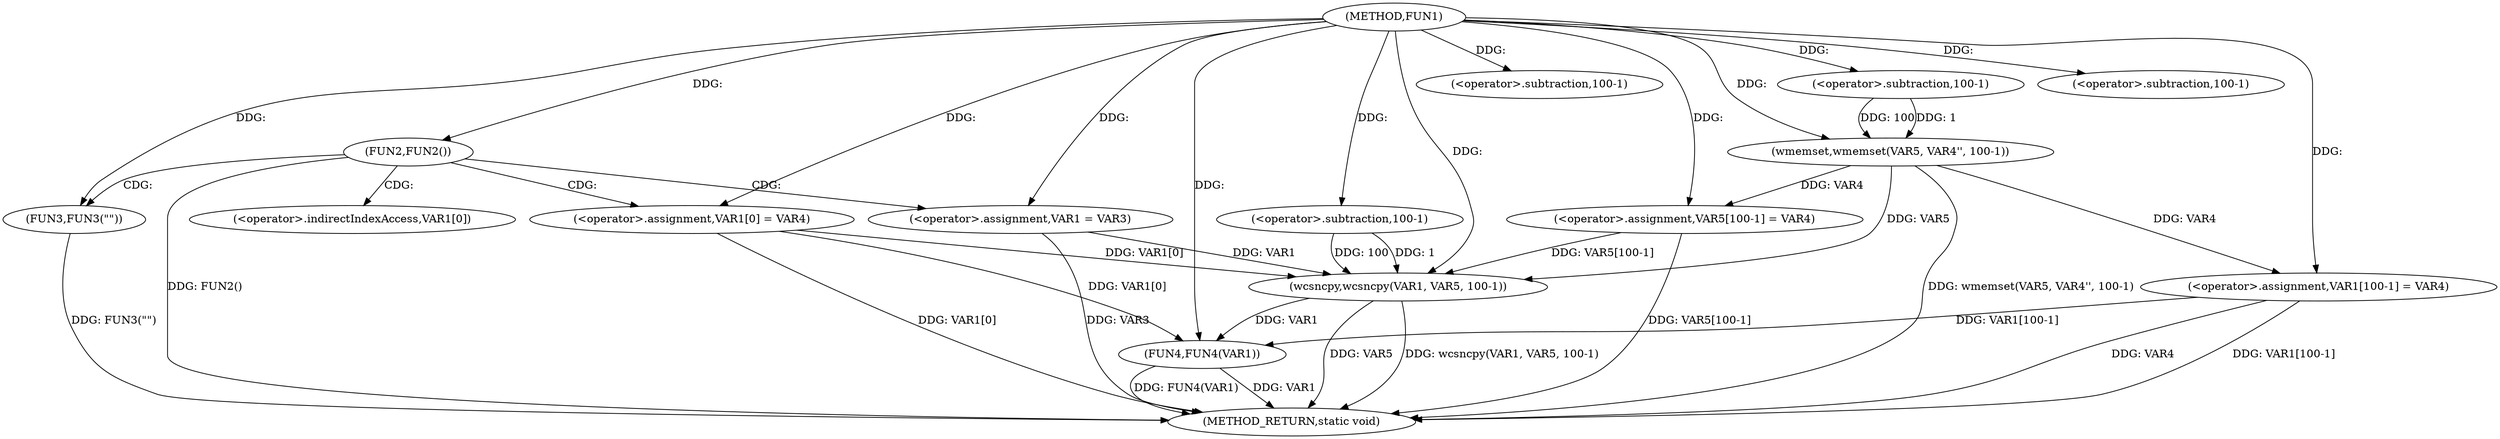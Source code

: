 digraph FUN1 {  
"1000100" [label = "(METHOD,FUN1)" ]
"1000150" [label = "(METHOD_RETURN,static void)" ]
"1000106" [label = "(FUN2,FUN2())" ]
"1000108" [label = "(FUN3,FUN3(\"\"))" ]
"1000112" [label = "(<operator>.assignment,VAR1 = VAR3)" ]
"1000115" [label = "(<operator>.assignment,VAR1[0] = VAR4)" ]
"1000122" [label = "(wmemset,wmemset(VAR5, VAR4'', 100-1))" ]
"1000125" [label = "(<operator>.subtraction,100-1)" ]
"1000128" [label = "(<operator>.assignment,VAR5[100-1] = VAR4)" ]
"1000131" [label = "(<operator>.subtraction,100-1)" ]
"1000135" [label = "(wcsncpy,wcsncpy(VAR1, VAR5, 100-1))" ]
"1000138" [label = "(<operator>.subtraction,100-1)" ]
"1000141" [label = "(<operator>.assignment,VAR1[100-1] = VAR4)" ]
"1000144" [label = "(<operator>.subtraction,100-1)" ]
"1000148" [label = "(FUN4,FUN4(VAR1))" ]
"1000116" [label = "(<operator>.indirectIndexAccess,VAR1[0])" ]
  "1000141" -> "1000150"  [ label = "DDG: VAR1[100-1]"] 
  "1000108" -> "1000150"  [ label = "DDG: FUN3(\"\")"] 
  "1000112" -> "1000150"  [ label = "DDG: VAR3"] 
  "1000135" -> "1000150"  [ label = "DDG: wcsncpy(VAR1, VAR5, 100-1)"] 
  "1000122" -> "1000150"  [ label = "DDG: wmemset(VAR5, VAR4'', 100-1)"] 
  "1000128" -> "1000150"  [ label = "DDG: VAR5[100-1]"] 
  "1000148" -> "1000150"  [ label = "DDG: VAR1"] 
  "1000148" -> "1000150"  [ label = "DDG: FUN4(VAR1)"] 
  "1000141" -> "1000150"  [ label = "DDG: VAR4"] 
  "1000115" -> "1000150"  [ label = "DDG: VAR1[0]"] 
  "1000135" -> "1000150"  [ label = "DDG: VAR5"] 
  "1000106" -> "1000150"  [ label = "DDG: FUN2()"] 
  "1000100" -> "1000106"  [ label = "DDG: "] 
  "1000100" -> "1000108"  [ label = "DDG: "] 
  "1000100" -> "1000112"  [ label = "DDG: "] 
  "1000100" -> "1000115"  [ label = "DDG: "] 
  "1000100" -> "1000122"  [ label = "DDG: "] 
  "1000125" -> "1000122"  [ label = "DDG: 100"] 
  "1000125" -> "1000122"  [ label = "DDG: 1"] 
  "1000100" -> "1000125"  [ label = "DDG: "] 
  "1000122" -> "1000128"  [ label = "DDG: VAR4"] 
  "1000100" -> "1000128"  [ label = "DDG: "] 
  "1000100" -> "1000131"  [ label = "DDG: "] 
  "1000112" -> "1000135"  [ label = "DDG: VAR1"] 
  "1000115" -> "1000135"  [ label = "DDG: VAR1[0]"] 
  "1000100" -> "1000135"  [ label = "DDG: "] 
  "1000122" -> "1000135"  [ label = "DDG: VAR5"] 
  "1000128" -> "1000135"  [ label = "DDG: VAR5[100-1]"] 
  "1000138" -> "1000135"  [ label = "DDG: 100"] 
  "1000138" -> "1000135"  [ label = "DDG: 1"] 
  "1000100" -> "1000138"  [ label = "DDG: "] 
  "1000100" -> "1000141"  [ label = "DDG: "] 
  "1000122" -> "1000141"  [ label = "DDG: VAR4"] 
  "1000100" -> "1000144"  [ label = "DDG: "] 
  "1000141" -> "1000148"  [ label = "DDG: VAR1[100-1]"] 
  "1000135" -> "1000148"  [ label = "DDG: VAR1"] 
  "1000115" -> "1000148"  [ label = "DDG: VAR1[0]"] 
  "1000100" -> "1000148"  [ label = "DDG: "] 
  "1000106" -> "1000112"  [ label = "CDG: "] 
  "1000106" -> "1000115"  [ label = "CDG: "] 
  "1000106" -> "1000116"  [ label = "CDG: "] 
  "1000106" -> "1000108"  [ label = "CDG: "] 
}
